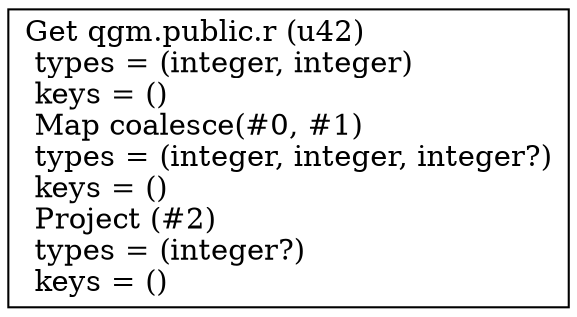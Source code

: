 digraph G {
    node0 [shape = record, label=" Get qgm.public.r (u42)\l  types = (integer, integer)\l  keys = ()\l Map coalesce(#0, #1)\l  types = (integer, integer, integer?)\l  keys = ()\l Project (#2)\l  types = (integer?)\l  keys = ()\l"]
}
